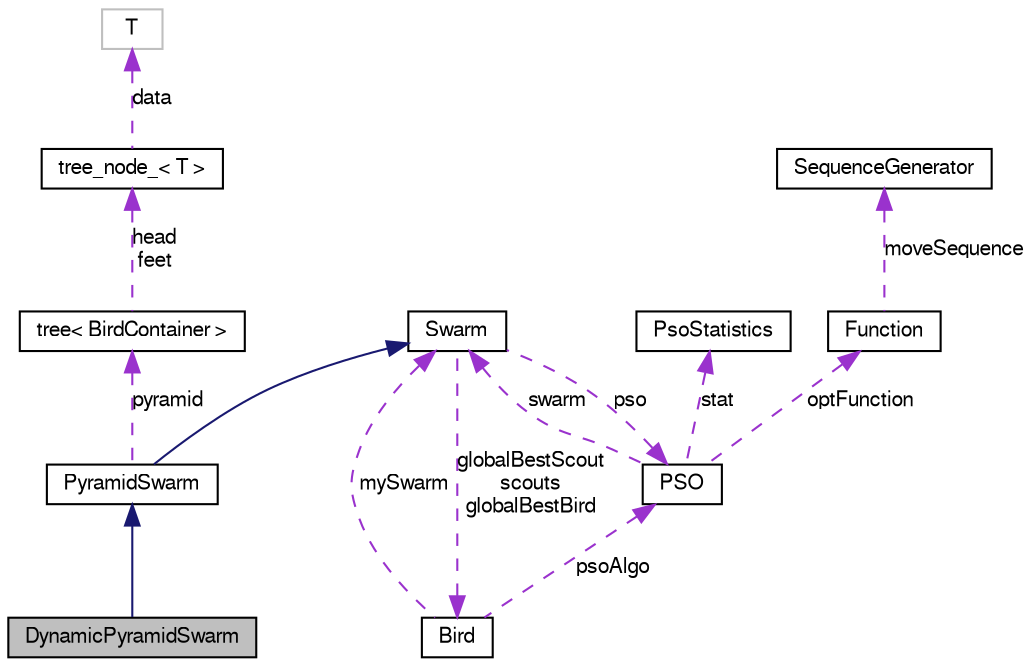 digraph G
{
  bgcolor="transparent";
  edge [fontname="FreeSans",fontsize=10,labelfontname="FreeSans",labelfontsize=10];
  node [fontname="FreeSans",fontsize=10,shape=record];
  Node1 [label="DynamicPyramidSwarm",height=0.2,width=0.4,color="black", fillcolor="grey75", style="filled" fontcolor="black"];
  Node2 -> Node1 [dir=back,color="midnightblue",fontsize=10,style="solid"];
  Node2 [label="PyramidSwarm",height=0.2,width=0.4,color="black",URL="$classPyramidSwarm.html",tooltip="The PyramidSwarm implements the hierarchical version of Swarm."];
  Node3 -> Node2 [dir=back,color="midnightblue",fontsize=10,style="solid"];
  Node3 [label="Swarm",height=0.2,width=0.4,color="black",URL="$classSwarm.html",tooltip="The Swarm class containing and controlling the individual birds."];
  Node4 -> Node3 [dir=back,color="darkorchid3",fontsize=10,style="dashed",label="globalBestScout\nscouts\nglobalBestBird"];
  Node4 [label="Bird",height=0.2,width=0.4,color="black",URL="$classBird.html",tooltip="The individual bird."];
  Node3 -> Node4 [dir=back,color="darkorchid3",fontsize=10,style="dashed",label="mySwarm"];
  Node5 -> Node4 [dir=back,color="darkorchid3",fontsize=10,style="dashed",label="psoAlgo"];
  Node5 [label="PSO",height=0.2,width=0.4,color="black",URL="$classPSO.html",tooltip="The Particle Swarm Optimization algorithm."];
  Node6 -> Node5 [dir=back,color="darkorchid3",fontsize=10,style="dashed",label="stat"];
  Node6 [label="PsoStatistics",height=0.2,width=0.4,color="black",URL="$classPsoStatistics.html",tooltip="All of the data for evaluation is collected here."];
  Node3 -> Node5 [dir=back,color="darkorchid3",fontsize=10,style="dashed",label="swarm"];
  Node7 -> Node5 [dir=back,color="darkorchid3",fontsize=10,style="dashed",label="optFunction"];
  Node7 [label="Function",height=0.2,width=0.4,color="black",URL="$classFunction.html",tooltip="The optimized function."];
  Node8 -> Node7 [dir=back,color="darkorchid3",fontsize=10,style="dashed",label="moveSequence"];
  Node8 [label="SequenceGenerator",height=0.2,width=0.4,color="black",URL="$classSequenceGenerator.html",tooltip="Generate a reproducable sequence."];
  Node5 -> Node3 [dir=back,color="darkorchid3",fontsize=10,style="dashed",label="pso"];
  Node9 -> Node2 [dir=back,color="darkorchid3",fontsize=10,style="dashed",label="pyramid"];
  Node9 [label="tree\< BirdContainer \>",height=0.2,width=0.4,color="black",URL="$classtree.html"];
  Node10 -> Node9 [dir=back,color="darkorchid3",fontsize=10,style="dashed",label="head\nfeet"];
  Node10 [label="tree_node_\< T \>",height=0.2,width=0.4,color="black",URL="$classtree__node__.html"];
  Node11 -> Node10 [dir=back,color="darkorchid3",fontsize=10,style="dashed",label="data"];
  Node11 [label="T",height=0.2,width=0.4,color="grey75"];
}
